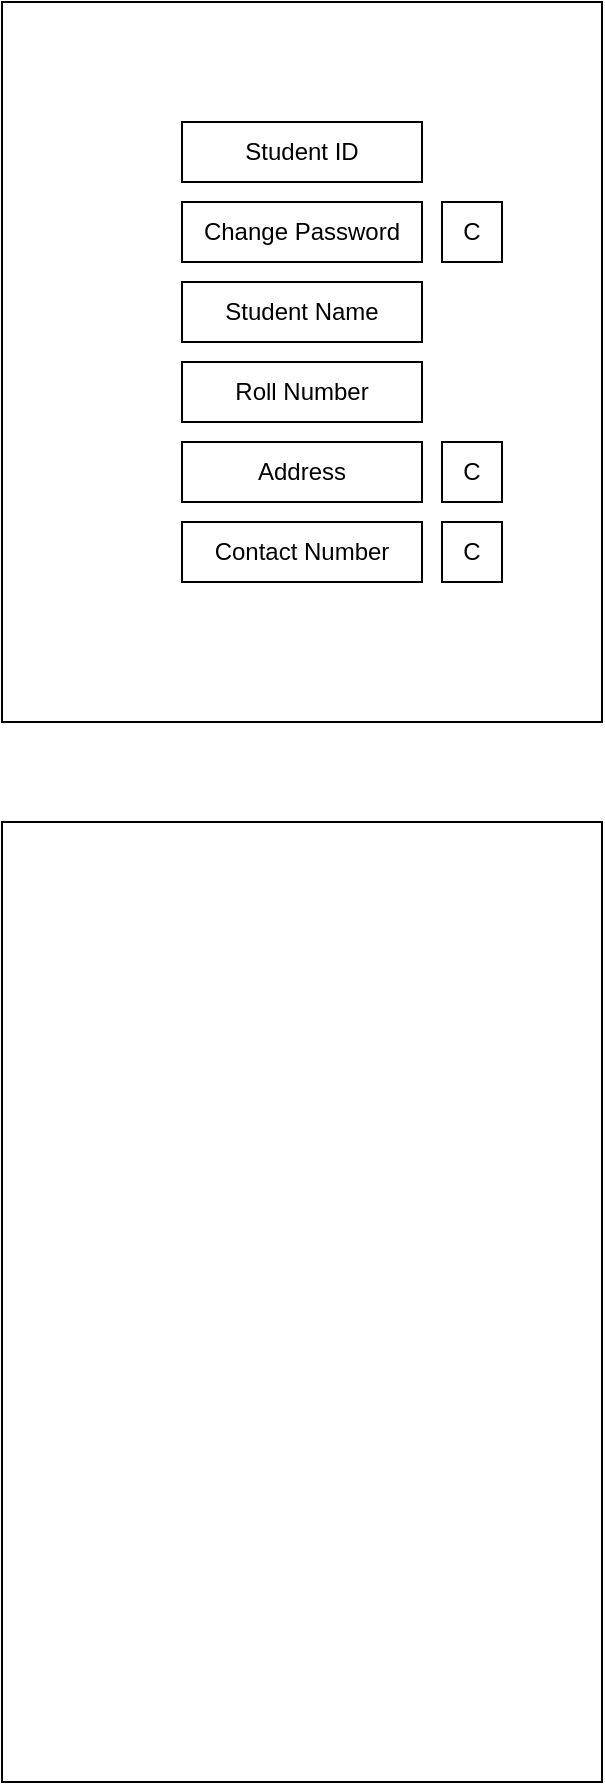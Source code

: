 <mxfile version="13.10.4" type="device"><diagram id="7SzX2Vz5-xKlMeQS4GnD" name="Page-1"><mxGraphModel dx="1483" dy="701" grid="1" gridSize="10" guides="1" tooltips="1" connect="1" arrows="1" fold="1" page="1" pageScale="1" pageWidth="850" pageHeight="1100" math="0" shadow="0"><root><mxCell id="0"/><mxCell id="1" parent="0"/><mxCell id="PBpAeb-Aiz4_EYq4FzBS-2" value="" style="rounded=0;whiteSpace=wrap;html=1;" vertex="1" parent="1"><mxGeometry x="300" y="10" width="300" height="360" as="geometry"/></mxCell><mxCell id="PBpAeb-Aiz4_EYq4FzBS-3" value="Change Password&lt;br&gt;" style="rounded=0;whiteSpace=wrap;html=1;" vertex="1" parent="1"><mxGeometry x="390" y="110" width="120" height="30" as="geometry"/></mxCell><mxCell id="PBpAeb-Aiz4_EYq4FzBS-4" value="Student ID" style="rounded=0;whiteSpace=wrap;html=1;" vertex="1" parent="1"><mxGeometry x="390" y="70" width="120" height="30" as="geometry"/></mxCell><mxCell id="PBpAeb-Aiz4_EYq4FzBS-5" value="Student Name" style="rounded=0;whiteSpace=wrap;html=1;" vertex="1" parent="1"><mxGeometry x="390" y="150" width="120" height="30" as="geometry"/></mxCell><mxCell id="PBpAeb-Aiz4_EYq4FzBS-6" value="Roll Number" style="rounded=0;whiteSpace=wrap;html=1;" vertex="1" parent="1"><mxGeometry x="390" y="190" width="120" height="30" as="geometry"/></mxCell><mxCell id="PBpAeb-Aiz4_EYq4FzBS-7" value="Address" style="rounded=0;whiteSpace=wrap;html=1;" vertex="1" parent="1"><mxGeometry x="390" y="230" width="120" height="30" as="geometry"/></mxCell><mxCell id="PBpAeb-Aiz4_EYq4FzBS-8" value="Contact Number" style="rounded=0;whiteSpace=wrap;html=1;" vertex="1" parent="1"><mxGeometry x="390" y="270" width="120" height="30" as="geometry"/></mxCell><mxCell id="PBpAeb-Aiz4_EYq4FzBS-9" value="C" style="rounded=0;whiteSpace=wrap;html=1;" vertex="1" parent="1"><mxGeometry x="520" y="110" width="30" height="30" as="geometry"/></mxCell><mxCell id="PBpAeb-Aiz4_EYq4FzBS-10" value="C" style="rounded=0;whiteSpace=wrap;html=1;" vertex="1" parent="1"><mxGeometry x="520" y="230" width="30" height="30" as="geometry"/></mxCell><mxCell id="PBpAeb-Aiz4_EYq4FzBS-11" value="C" style="rounded=0;whiteSpace=wrap;html=1;" vertex="1" parent="1"><mxGeometry x="520" y="270" width="30" height="30" as="geometry"/></mxCell><mxCell id="PBpAeb-Aiz4_EYq4FzBS-15" value="" style="rounded=0;whiteSpace=wrap;html=1;" vertex="1" parent="1"><mxGeometry x="300" y="420" width="300" height="480" as="geometry"/></mxCell></root></mxGraphModel></diagram></mxfile>
